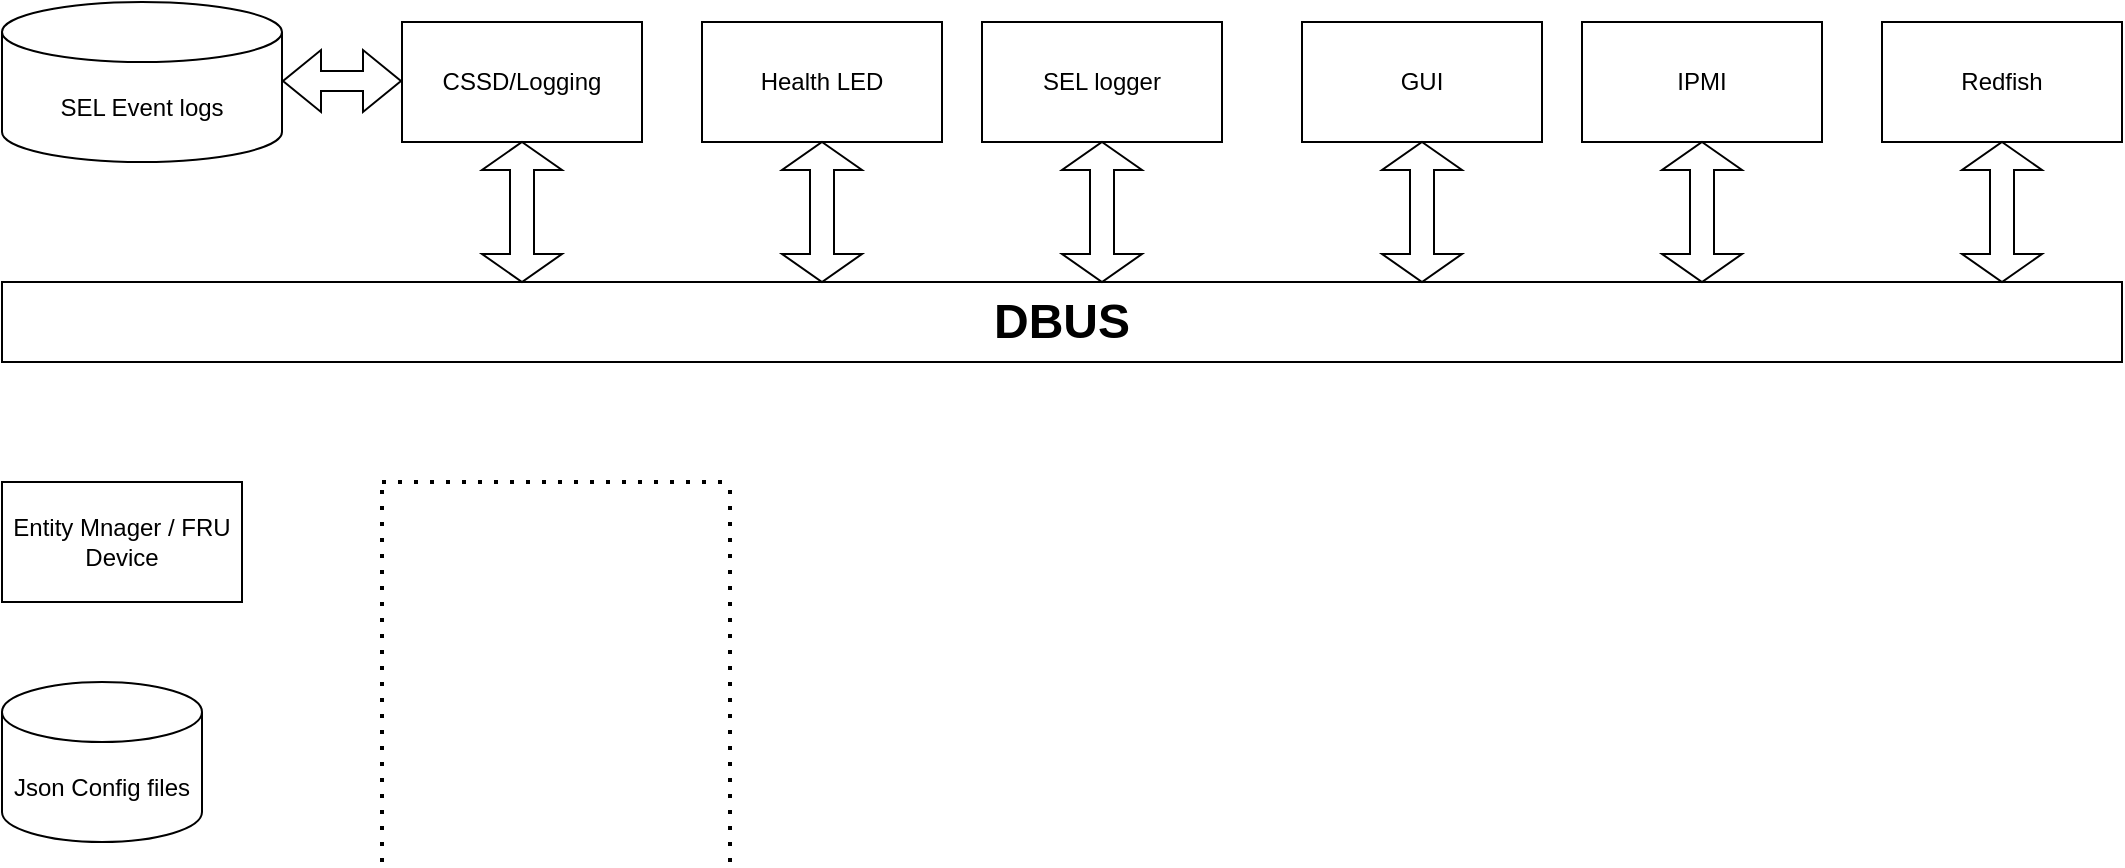 <mxfile version="21.3.0" type="github">
  <diagram name="Page-1" id="bW3rhchlF-MZrPxJpb3Z">
    <mxGraphModel dx="808" dy="463" grid="1" gridSize="10" guides="1" tooltips="1" connect="1" arrows="1" fold="1" page="1" pageScale="1" pageWidth="850" pageHeight="1100" math="0" shadow="0">
      <root>
        <mxCell id="0" />
        <mxCell id="1" parent="0" />
        <mxCell id="RUYoESIfvOg-9ehTbhSf-1" value="Health LED" style="rounded=0;whiteSpace=wrap;html=1;" vertex="1" parent="1">
          <mxGeometry x="410" y="90" width="120" height="60" as="geometry" />
        </mxCell>
        <mxCell id="RUYoESIfvOg-9ehTbhSf-3" value="CSSD/Logging" style="rounded=0;whiteSpace=wrap;html=1;" vertex="1" parent="1">
          <mxGeometry x="260" y="90" width="120" height="60" as="geometry" />
        </mxCell>
        <mxCell id="RUYoESIfvOg-9ehTbhSf-4" value="SEL logger" style="rounded=0;whiteSpace=wrap;html=1;" vertex="1" parent="1">
          <mxGeometry x="550" y="90" width="120" height="60" as="geometry" />
        </mxCell>
        <mxCell id="RUYoESIfvOg-9ehTbhSf-6" value="GUI" style="rounded=0;whiteSpace=wrap;html=1;" vertex="1" parent="1">
          <mxGeometry x="710" y="90" width="120" height="60" as="geometry" />
        </mxCell>
        <mxCell id="RUYoESIfvOg-9ehTbhSf-7" value="Entity Mnager / FRU Device" style="rounded=0;whiteSpace=wrap;html=1;" vertex="1" parent="1">
          <mxGeometry x="60" y="320" width="120" height="60" as="geometry" />
        </mxCell>
        <mxCell id="RUYoESIfvOg-9ehTbhSf-8" value="IPMI" style="rounded=0;whiteSpace=wrap;html=1;" vertex="1" parent="1">
          <mxGeometry x="850" y="90" width="120" height="60" as="geometry" />
        </mxCell>
        <mxCell id="RUYoESIfvOg-9ehTbhSf-9" value="&lt;h1&gt;DBUS&lt;/h1&gt;" style="whiteSpace=wrap;html=1;rounded=0;" vertex="1" parent="1">
          <mxGeometry x="60" y="220" width="1060" height="40" as="geometry" />
        </mxCell>
        <mxCell id="RUYoESIfvOg-9ehTbhSf-11" value="SEL Event logs" style="shape=cylinder3;whiteSpace=wrap;html=1;boundedLbl=1;backgroundOutline=1;size=15;" vertex="1" parent="1">
          <mxGeometry x="60" y="80" width="140" height="80" as="geometry" />
        </mxCell>
        <mxCell id="RUYoESIfvOg-9ehTbhSf-13" value="Redfish" style="rounded=0;whiteSpace=wrap;html=1;" vertex="1" parent="1">
          <mxGeometry x="1000" y="90" width="120" height="60" as="geometry" />
        </mxCell>
        <mxCell id="RUYoESIfvOg-9ehTbhSf-30" value="" style="shape=flexArrow;endArrow=classic;startArrow=classic;html=1;rounded=0;" edge="1" parent="1">
          <mxGeometry width="100" height="100" relative="1" as="geometry">
            <mxPoint x="200" y="119.5" as="sourcePoint" />
            <mxPoint x="260" y="119.5" as="targetPoint" />
          </mxGeometry>
        </mxCell>
        <mxCell id="RUYoESIfvOg-9ehTbhSf-31" value="Json Config files" style="shape=cylinder3;whiteSpace=wrap;html=1;boundedLbl=1;backgroundOutline=1;size=15;" vertex="1" parent="1">
          <mxGeometry x="60" y="420" width="100" height="80" as="geometry" />
        </mxCell>
        <mxCell id="RUYoESIfvOg-9ehTbhSf-32" value="" style="endArrow=none;dashed=1;html=1;dashPattern=1 3;strokeWidth=2;rounded=0;" edge="1" parent="1">
          <mxGeometry width="50" height="50" relative="1" as="geometry">
            <mxPoint x="250" y="510" as="sourcePoint" />
            <mxPoint x="250" y="320" as="targetPoint" />
          </mxGeometry>
        </mxCell>
        <mxCell id="RUYoESIfvOg-9ehTbhSf-33" value="" style="endArrow=none;dashed=1;html=1;dashPattern=1 3;strokeWidth=2;rounded=0;" edge="1" parent="1">
          <mxGeometry width="50" height="50" relative="1" as="geometry">
            <mxPoint x="424" y="510" as="sourcePoint" />
            <mxPoint x="424" y="320" as="targetPoint" />
          </mxGeometry>
        </mxCell>
        <mxCell id="RUYoESIfvOg-9ehTbhSf-34" value="" style="endArrow=none;dashed=1;html=1;dashPattern=1 3;strokeWidth=2;rounded=0;" edge="1" parent="1">
          <mxGeometry width="50" height="50" relative="1" as="geometry">
            <mxPoint x="250" y="320" as="sourcePoint" />
            <mxPoint x="425" y="320" as="targetPoint" />
          </mxGeometry>
        </mxCell>
        <mxCell id="RUYoESIfvOg-9ehTbhSf-35" value="" style="shape=doubleArrow;direction=south;whiteSpace=wrap;html=1;" vertex="1" parent="1">
          <mxGeometry x="300" y="150" width="40" height="70" as="geometry" />
        </mxCell>
        <mxCell id="RUYoESIfvOg-9ehTbhSf-36" value="" style="shape=doubleArrow;direction=south;whiteSpace=wrap;html=1;" vertex="1" parent="1">
          <mxGeometry x="750" y="150" width="40" height="70" as="geometry" />
        </mxCell>
        <mxCell id="RUYoESIfvOg-9ehTbhSf-37" value="" style="shape=doubleArrow;direction=south;whiteSpace=wrap;html=1;" vertex="1" parent="1">
          <mxGeometry x="590" y="150" width="40" height="70" as="geometry" />
        </mxCell>
        <mxCell id="RUYoESIfvOg-9ehTbhSf-38" value="" style="shape=doubleArrow;direction=south;whiteSpace=wrap;html=1;" vertex="1" parent="1">
          <mxGeometry x="450" y="150" width="40" height="70" as="geometry" />
        </mxCell>
        <mxCell id="RUYoESIfvOg-9ehTbhSf-41" value="" style="shape=doubleArrow;direction=south;whiteSpace=wrap;html=1;" vertex="1" parent="1">
          <mxGeometry x="1040" y="150" width="40" height="70" as="geometry" />
        </mxCell>
        <mxCell id="RUYoESIfvOg-9ehTbhSf-42" value="" style="shape=doubleArrow;direction=south;whiteSpace=wrap;html=1;" vertex="1" parent="1">
          <mxGeometry x="890" y="150" width="40" height="70" as="geometry" />
        </mxCell>
      </root>
    </mxGraphModel>
  </diagram>
</mxfile>
